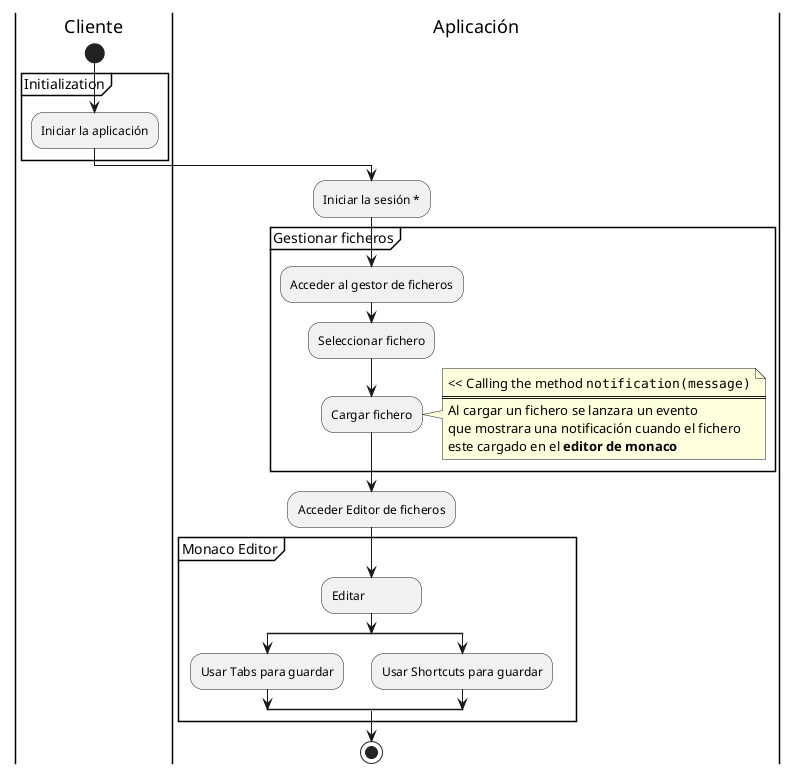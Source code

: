 @startuml
'https://plantuml.com/activity-diagram-beta
'!theme amiga from https://raw.githubusercontent.com/plantuml/plantuml/master/themes

'Iniciar Sesión
skinparam defaultFontName consolas
skinparam minClassWidth 100
skinparam conditionStyle inside
'skinparam defaultTextAlignment center

|Cliente|

  start
  partition Initialization {
    :Iniciar la aplicación;
  }

  |Aplicación|

  :Iniciar la sesión *;

  partition "Gestionar ficheros" {
    :Acceder al gestor de ficheros;

    :Seleccionar fichero;
    :Cargar fichero;
    note right
      << Calling the method ""notification(message)""
      ====
      Al cargar un fichero se lanzara un evento
      que mostrara una notificación cuando el fichero
      este cargado en el <b>editor de monaco</b>
    end note
  }

  :Acceder Editor de ficheros;

  partition "Monaco Editor" {

    :Editar;

    split
       :Usar Tabs para guardar;
    split again
       :Usar Shortcuts para guardar;
    end split
  }
  stop



@enduml
